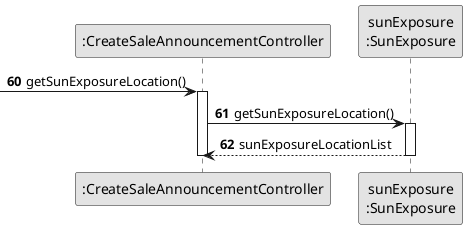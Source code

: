@startuml Sequence Diagram (SD) - Create sale announcement
skinparam monochrome true
skinparam packageStyle rectangle
skinparam shadowing false

autonumber

participant ":CreateSaleAnnouncementController" as CTRL
participant "sunExposure\n:SunExposure" as SER

autonumber 60
-> CTRL : getSunExposureLocation()
activate CTRL
	CTRL -> SER : getSunExposureLocation()
	activate SER
		SER --> CTRL : sunExposureLocationList
	deactivate SER
deactivate CTRL

@enduml